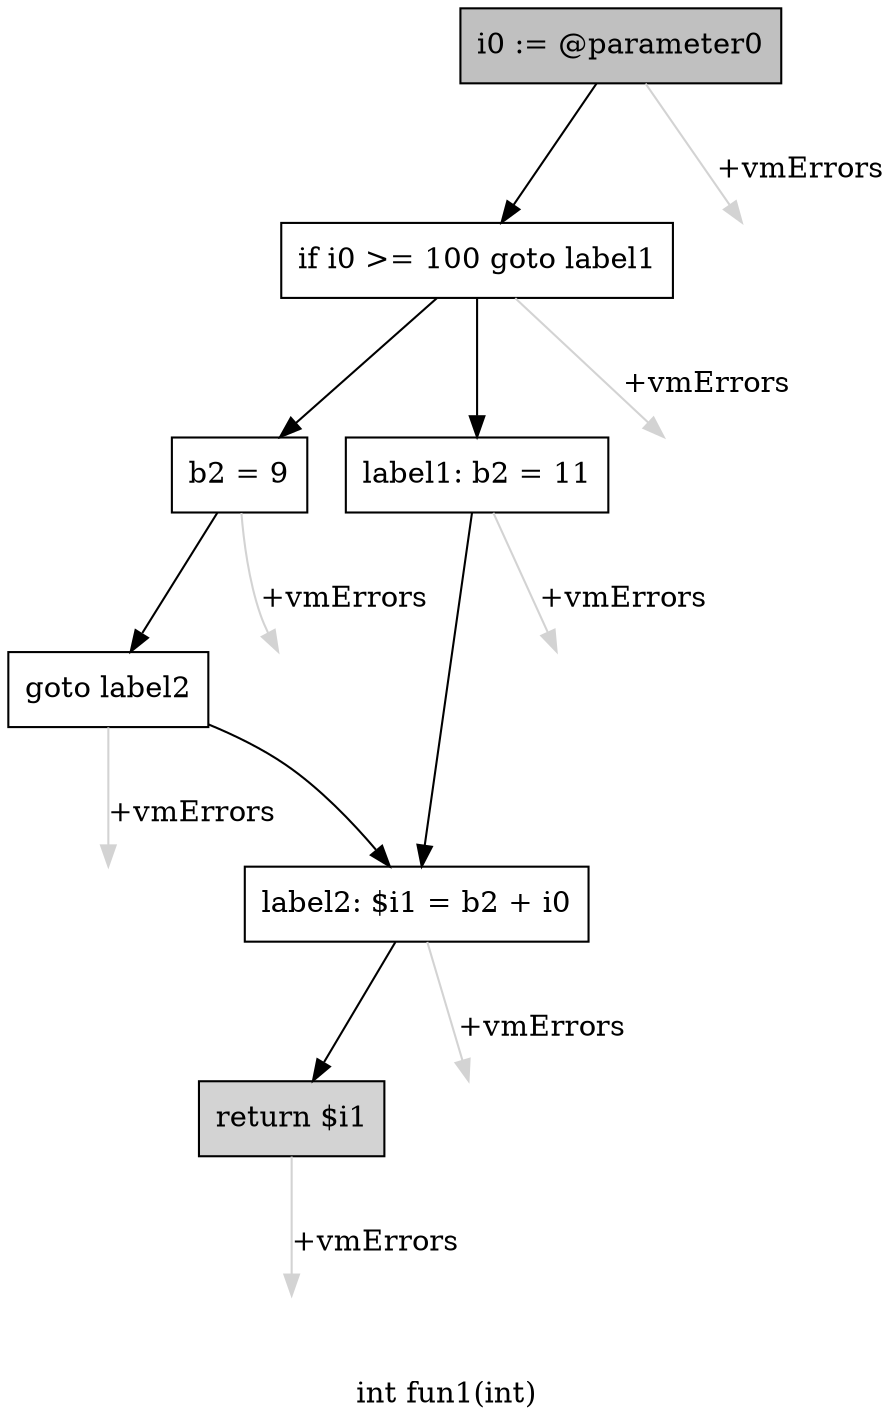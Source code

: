 digraph "int fun1(int)" {
    label="int fun1(int)";
    node [shape=box];
    "0" [style=filled,fillcolor=gray,label="i0 := @parameter0",];
    "1" [label="if i0 >= 100 goto label1",];
    "0"->"1" [color=black,];
    "7" [style=invis,label="Esc",];
    "0"->"7" [color=lightgray,label="\l+vmErrors",];
    "2" [label="b2 = 9",];
    "1"->"2" [color=black,];
    "4" [label="label1: b2 = 11",];
    "1"->"4" [color=black,];
    "8" [style=invis,label="Esc",];
    "1"->"8" [color=lightgray,label="\l+vmErrors",];
    "3" [label="goto label2",];
    "2"->"3" [color=black,];
    "9" [style=invis,label="Esc",];
    "2"->"9" [color=lightgray,label="\l+vmErrors",];
    "5" [label="label2: $i1 = b2 + i0",];
    "3"->"5" [color=black,];
    "10" [style=invis,label="Esc",];
    "3"->"10" [color=lightgray,label="\l+vmErrors",];
    "4"->"5" [color=black,];
    "11" [style=invis,label="Esc",];
    "4"->"11" [color=lightgray,label="\l+vmErrors",];
    "6" [style=filled,fillcolor=lightgray,label="return $i1",];
    "5"->"6" [color=black,];
    "12" [style=invis,label="Esc",];
    "5"->"12" [color=lightgray,label="\l+vmErrors",];
    "13" [style=invis,label="Esc",];
    "6"->"13" [color=lightgray,label="\l+vmErrors",];
}
